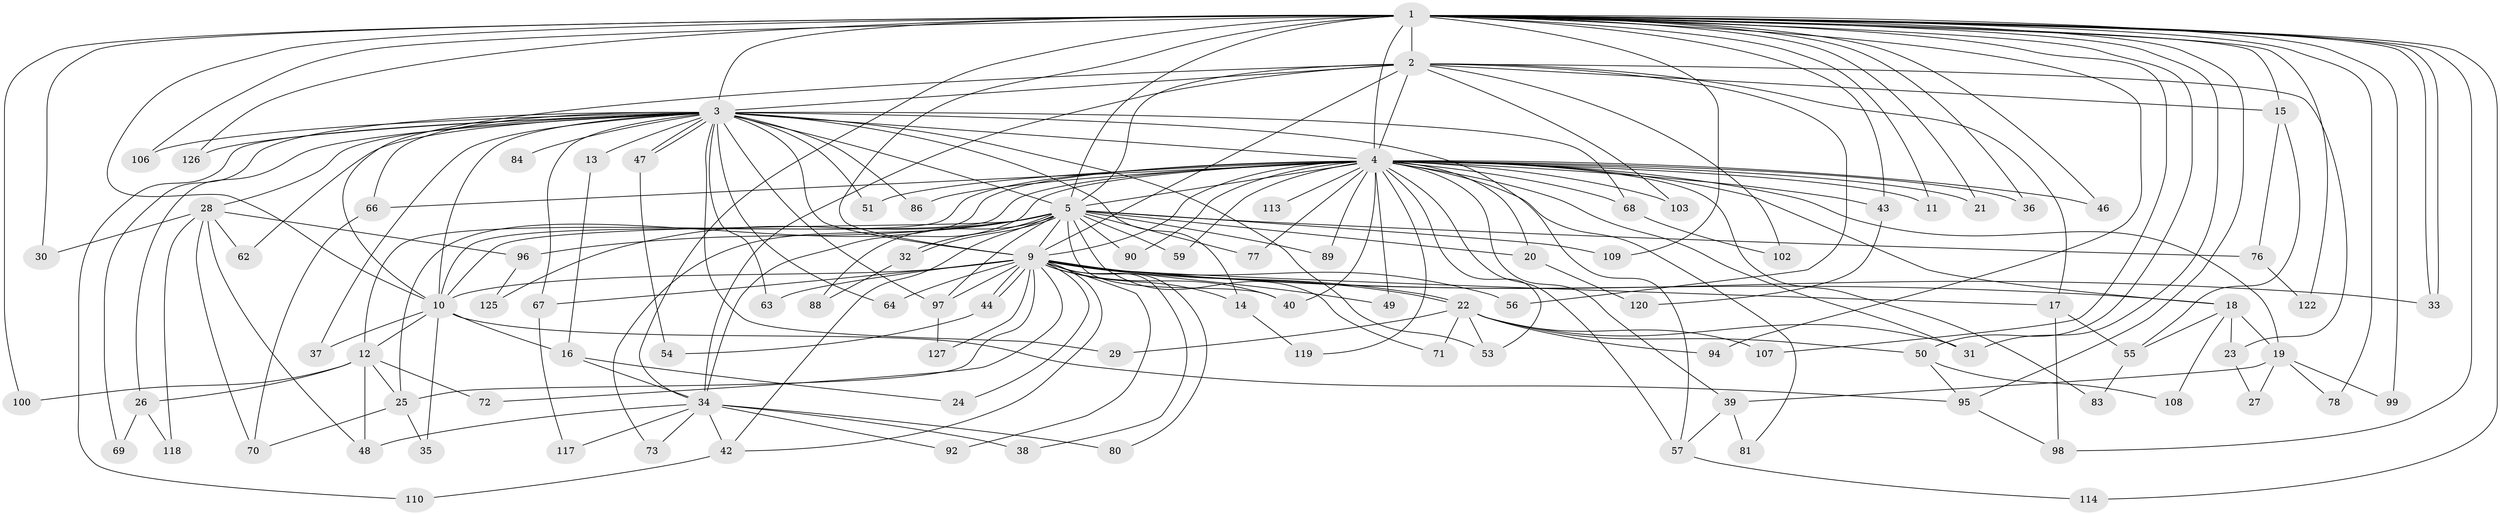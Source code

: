 // Generated by graph-tools (version 1.1) at 2025/23/03/03/25 07:23:40]
// undirected, 99 vertices, 216 edges
graph export_dot {
graph [start="1"]
  node [color=gray90,style=filled];
  1 [super="+7"];
  2 [super="+112"];
  3 [super="+6"];
  4 [super="+8"];
  5 [super="+45"];
  9 [super="+41"];
  10;
  11;
  12 [super="+58"];
  13 [super="+75"];
  14;
  15;
  16 [super="+85"];
  17 [super="+101"];
  18 [super="+111"];
  19 [super="+91"];
  20;
  21;
  22;
  23;
  24;
  25 [super="+79"];
  26;
  27;
  28 [super="+74"];
  29;
  30;
  31 [super="+93"];
  32;
  33 [super="+52"];
  34 [super="+61"];
  35;
  36;
  37;
  38;
  39 [super="+87"];
  40;
  42 [super="+65"];
  43 [super="+60"];
  44;
  46;
  47;
  48 [super="+121"];
  49;
  50 [super="+104"];
  51;
  53 [super="+116"];
  54;
  55 [super="+123"];
  56;
  57 [super="+82"];
  59;
  62;
  63;
  64;
  66;
  67;
  68;
  69;
  70;
  71 [super="+124"];
  72;
  73;
  76;
  77;
  78;
  80;
  81;
  83;
  84 [super="+115"];
  86;
  88;
  89;
  90;
  92;
  94;
  95;
  96;
  97 [super="+105"];
  98;
  99;
  100;
  102;
  103;
  106;
  107;
  108;
  109;
  110;
  113;
  114;
  117;
  118;
  119;
  120;
  122;
  125;
  126;
  127;
  1 -- 2 [weight=2];
  1 -- 3 [weight=4];
  1 -- 4 [weight=4];
  1 -- 5 [weight=2];
  1 -- 9 [weight=2];
  1 -- 10 [weight=2];
  1 -- 21;
  1 -- 33;
  1 -- 33;
  1 -- 36;
  1 -- 46;
  1 -- 78;
  1 -- 106;
  1 -- 114;
  1 -- 31;
  1 -- 11;
  1 -- 15;
  1 -- 94;
  1 -- 30;
  1 -- 95;
  1 -- 34;
  1 -- 98;
  1 -- 99;
  1 -- 100;
  1 -- 43;
  1 -- 107;
  1 -- 109;
  1 -- 50;
  1 -- 122;
  1 -- 126;
  2 -- 3 [weight=2];
  2 -- 4 [weight=2];
  2 -- 5;
  2 -- 9 [weight=2];
  2 -- 10;
  2 -- 15;
  2 -- 17;
  2 -- 23;
  2 -- 56;
  2 -- 102;
  2 -- 103;
  2 -- 34;
  3 -- 4 [weight=4];
  3 -- 5 [weight=2];
  3 -- 9 [weight=2];
  3 -- 10 [weight=2];
  3 -- 13 [weight=3];
  3 -- 37;
  3 -- 47;
  3 -- 47;
  3 -- 51;
  3 -- 57 [weight=2];
  3 -- 64;
  3 -- 86;
  3 -- 66;
  3 -- 67;
  3 -- 68;
  3 -- 14;
  3 -- 84 [weight=2];
  3 -- 26;
  3 -- 28;
  3 -- 29;
  3 -- 69;
  3 -- 106;
  3 -- 110;
  3 -- 126;
  3 -- 62;
  3 -- 63;
  3 -- 97;
  3 -- 53;
  4 -- 5 [weight=2];
  4 -- 9 [weight=2];
  4 -- 10 [weight=2];
  4 -- 19 [weight=2];
  4 -- 36;
  4 -- 39;
  4 -- 46;
  4 -- 53;
  4 -- 59;
  4 -- 66;
  4 -- 68;
  4 -- 86;
  4 -- 89;
  4 -- 90;
  4 -- 113 [weight=2];
  4 -- 119;
  4 -- 11;
  4 -- 12;
  4 -- 77;
  4 -- 81;
  4 -- 18;
  4 -- 83;
  4 -- 20;
  4 -- 21;
  4 -- 25;
  4 -- 31;
  4 -- 34;
  4 -- 103;
  4 -- 40;
  4 -- 43 [weight=2];
  4 -- 49;
  4 -- 51;
  4 -- 57;
  5 -- 9;
  5 -- 10;
  5 -- 20 [weight=2];
  5 -- 32;
  5 -- 32;
  5 -- 40;
  5 -- 42;
  5 -- 59;
  5 -- 71;
  5 -- 73;
  5 -- 76;
  5 -- 77;
  5 -- 88;
  5 -- 89;
  5 -- 90;
  5 -- 96;
  5 -- 97;
  5 -- 109;
  5 -- 125;
  9 -- 10;
  9 -- 14;
  9 -- 17;
  9 -- 18 [weight=2];
  9 -- 22;
  9 -- 22;
  9 -- 24;
  9 -- 25;
  9 -- 38;
  9 -- 44;
  9 -- 44;
  9 -- 49;
  9 -- 56;
  9 -- 63;
  9 -- 64;
  9 -- 67;
  9 -- 72;
  9 -- 80;
  9 -- 92;
  9 -- 97;
  9 -- 127;
  9 -- 40;
  9 -- 42;
  9 -- 33;
  10 -- 12 [weight=2];
  10 -- 16;
  10 -- 35;
  10 -- 37;
  10 -- 95;
  12 -- 26;
  12 -- 100;
  12 -- 72;
  12 -- 25;
  12 -- 48;
  13 -- 16;
  14 -- 119;
  15 -- 55;
  15 -- 76;
  16 -- 24;
  16 -- 34;
  17 -- 98;
  17 -- 55;
  18 -- 19;
  18 -- 23;
  18 -- 55;
  18 -- 108;
  19 -- 27;
  19 -- 39;
  19 -- 78;
  19 -- 99;
  20 -- 120;
  22 -- 29;
  22 -- 31;
  22 -- 50;
  22 -- 53;
  22 -- 71 [weight=2];
  22 -- 94;
  22 -- 107;
  23 -- 27;
  25 -- 35;
  25 -- 70;
  26 -- 69;
  26 -- 118;
  28 -- 30;
  28 -- 48;
  28 -- 62;
  28 -- 96;
  28 -- 118;
  28 -- 70;
  32 -- 88;
  34 -- 38;
  34 -- 42;
  34 -- 48;
  34 -- 73;
  34 -- 80;
  34 -- 92;
  34 -- 117;
  39 -- 81;
  39 -- 57;
  42 -- 110;
  43 -- 120;
  44 -- 54;
  47 -- 54;
  50 -- 108;
  50 -- 95;
  55 -- 83;
  57 -- 114;
  66 -- 70;
  67 -- 117;
  68 -- 102;
  76 -- 122;
  95 -- 98;
  96 -- 125;
  97 -- 127;
}
